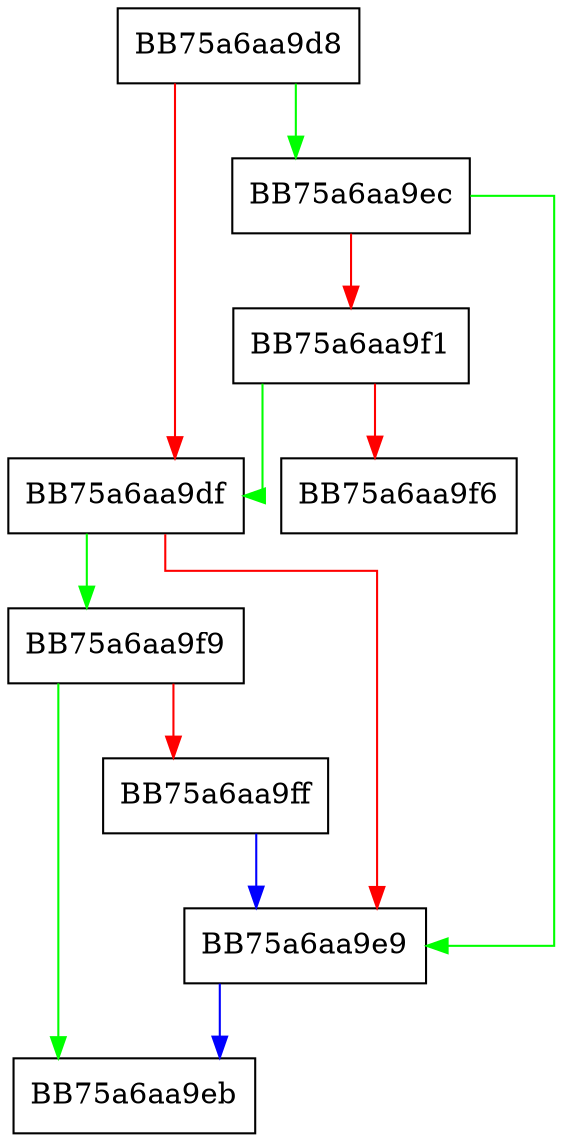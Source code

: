digraph ZSTD_literalsCompressionIsDisabled {
  node [shape="box"];
  graph [splines=ortho];
  BB75a6aa9d8 -> BB75a6aa9ec [color="green"];
  BB75a6aa9d8 -> BB75a6aa9df [color="red"];
  BB75a6aa9df -> BB75a6aa9f9 [color="green"];
  BB75a6aa9df -> BB75a6aa9e9 [color="red"];
  BB75a6aa9e9 -> BB75a6aa9eb [color="blue"];
  BB75a6aa9ec -> BB75a6aa9e9 [color="green"];
  BB75a6aa9ec -> BB75a6aa9f1 [color="red"];
  BB75a6aa9f1 -> BB75a6aa9df [color="green"];
  BB75a6aa9f1 -> BB75a6aa9f6 [color="red"];
  BB75a6aa9f9 -> BB75a6aa9eb [color="green"];
  BB75a6aa9f9 -> BB75a6aa9ff [color="red"];
  BB75a6aa9ff -> BB75a6aa9e9 [color="blue"];
}